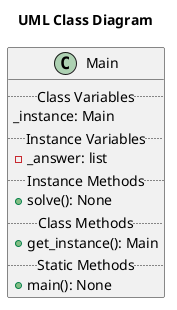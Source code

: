 @startuml main
scale 1
title  "UML Class Diagram"
class Main {
	.. Class Variables ..
	_instance: Main
	.. Instance Variables ..
	- _answer: list
	.. Instance Methods ..
	+ solve(): None
	.. Class Methods ..
	+ get_instance(): Main
	.. Static Methods ..
	+ main(): None
}
@enduml
